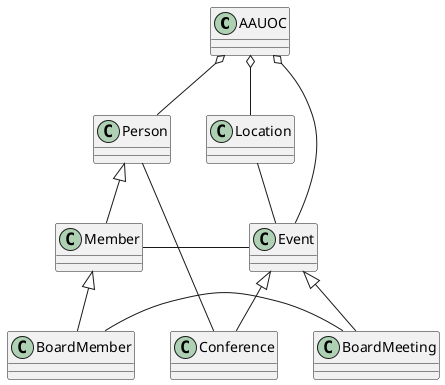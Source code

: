 @startuml

class AAUOC {

}

class Location {

}

class Event {

}

class Conference {

}

class BoardMeeting {

}

class Person {

}

class Member {

}

class BoardMember {

}

AAUOC o-- Location

AAUOC o-- Event

AAUOC o-- Person

Location - Event

Person -- Conference

Event <|-- Conference

Event <|-- BoardMeeting

Person <|-down- Member

Member <|-down- BoardMember

Member - Event

BoardMember - BoardMeeting

@enduml